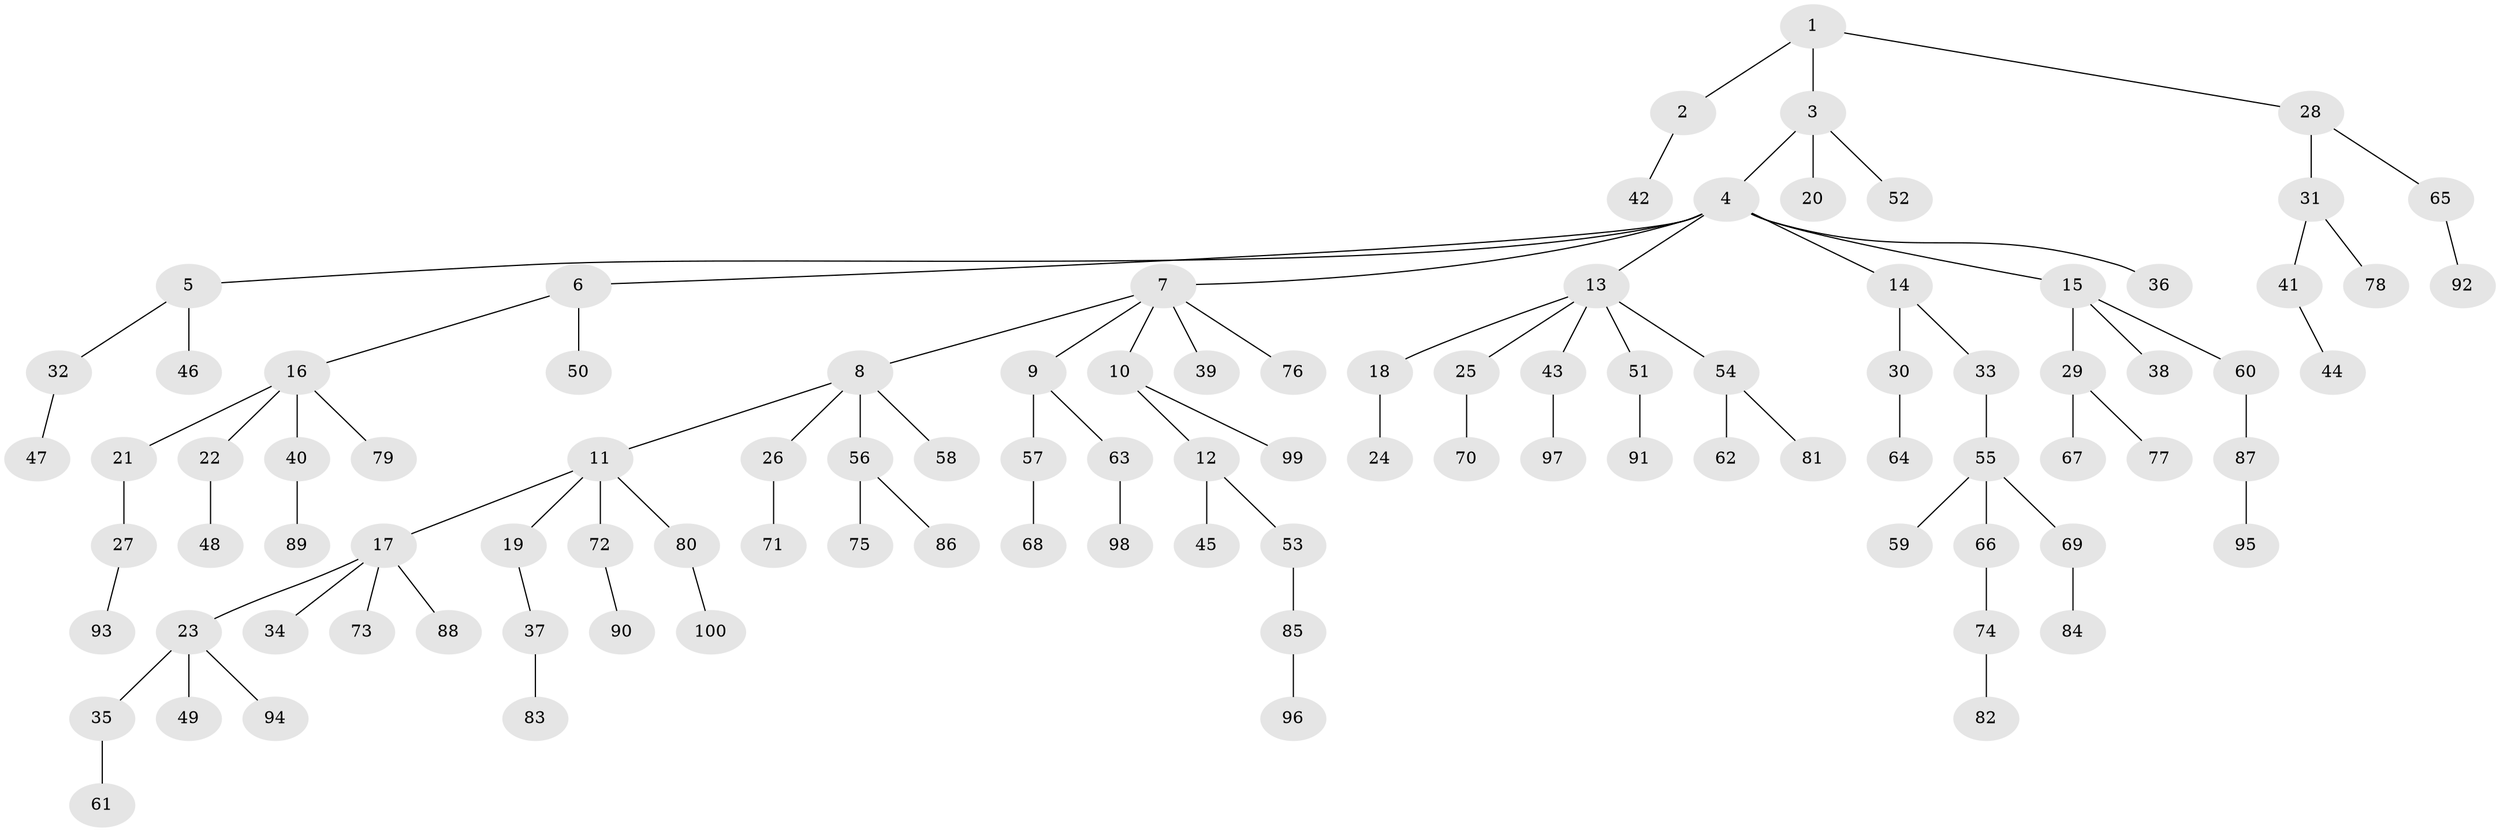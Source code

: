// Generated by graph-tools (version 1.1) at 2025/11/02/27/25 16:11:27]
// undirected, 100 vertices, 99 edges
graph export_dot {
graph [start="1"]
  node [color=gray90,style=filled];
  1;
  2;
  3;
  4;
  5;
  6;
  7;
  8;
  9;
  10;
  11;
  12;
  13;
  14;
  15;
  16;
  17;
  18;
  19;
  20;
  21;
  22;
  23;
  24;
  25;
  26;
  27;
  28;
  29;
  30;
  31;
  32;
  33;
  34;
  35;
  36;
  37;
  38;
  39;
  40;
  41;
  42;
  43;
  44;
  45;
  46;
  47;
  48;
  49;
  50;
  51;
  52;
  53;
  54;
  55;
  56;
  57;
  58;
  59;
  60;
  61;
  62;
  63;
  64;
  65;
  66;
  67;
  68;
  69;
  70;
  71;
  72;
  73;
  74;
  75;
  76;
  77;
  78;
  79;
  80;
  81;
  82;
  83;
  84;
  85;
  86;
  87;
  88;
  89;
  90;
  91;
  92;
  93;
  94;
  95;
  96;
  97;
  98;
  99;
  100;
  1 -- 2;
  1 -- 3;
  1 -- 28;
  2 -- 42;
  3 -- 4;
  3 -- 20;
  3 -- 52;
  4 -- 5;
  4 -- 6;
  4 -- 7;
  4 -- 13;
  4 -- 14;
  4 -- 15;
  4 -- 36;
  5 -- 32;
  5 -- 46;
  6 -- 16;
  6 -- 50;
  7 -- 8;
  7 -- 9;
  7 -- 10;
  7 -- 39;
  7 -- 76;
  8 -- 11;
  8 -- 26;
  8 -- 56;
  8 -- 58;
  9 -- 57;
  9 -- 63;
  10 -- 12;
  10 -- 99;
  11 -- 17;
  11 -- 19;
  11 -- 72;
  11 -- 80;
  12 -- 45;
  12 -- 53;
  13 -- 18;
  13 -- 25;
  13 -- 43;
  13 -- 51;
  13 -- 54;
  14 -- 30;
  14 -- 33;
  15 -- 29;
  15 -- 38;
  15 -- 60;
  16 -- 21;
  16 -- 22;
  16 -- 40;
  16 -- 79;
  17 -- 23;
  17 -- 34;
  17 -- 73;
  17 -- 88;
  18 -- 24;
  19 -- 37;
  21 -- 27;
  22 -- 48;
  23 -- 35;
  23 -- 49;
  23 -- 94;
  25 -- 70;
  26 -- 71;
  27 -- 93;
  28 -- 31;
  28 -- 65;
  29 -- 67;
  29 -- 77;
  30 -- 64;
  31 -- 41;
  31 -- 78;
  32 -- 47;
  33 -- 55;
  35 -- 61;
  37 -- 83;
  40 -- 89;
  41 -- 44;
  43 -- 97;
  51 -- 91;
  53 -- 85;
  54 -- 62;
  54 -- 81;
  55 -- 59;
  55 -- 66;
  55 -- 69;
  56 -- 75;
  56 -- 86;
  57 -- 68;
  60 -- 87;
  63 -- 98;
  65 -- 92;
  66 -- 74;
  69 -- 84;
  72 -- 90;
  74 -- 82;
  80 -- 100;
  85 -- 96;
  87 -- 95;
}
